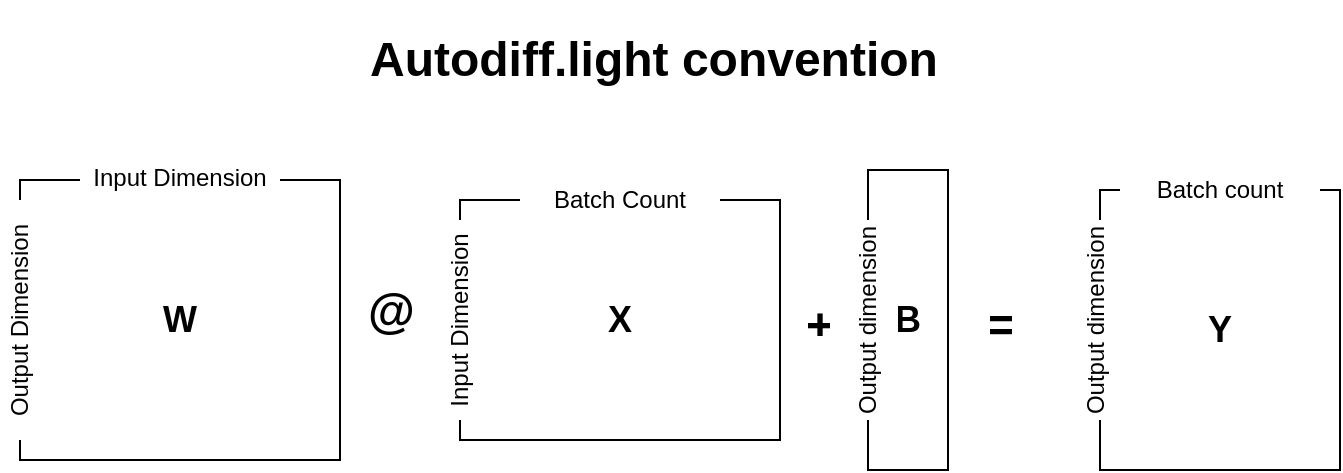 <mxfile version="13.1.0" type="device"><diagram id="wdg_Dm2m2atyUymffFpb" name="Page-1"><mxGraphModel dx="911" dy="655" grid="1" gridSize="10" guides="1" tooltips="1" connect="1" arrows="1" fold="1" page="1" pageScale="1" pageWidth="850" pageHeight="1100" math="0" shadow="0"><root><mxCell id="0"/><mxCell id="1" parent="0"/><mxCell id="YqcnESDO3AxXNk9oKbam-1" value="&lt;font style=&quot;font-size: 18px&quot;&gt;&lt;b&gt;X&lt;/b&gt;&lt;/font&gt;" style="rounded=0;whiteSpace=wrap;html=1;" vertex="1" parent="1"><mxGeometry x="310" y="240" width="160" height="120" as="geometry"/></mxCell><mxCell id="YqcnESDO3AxXNk9oKbam-2" value="Batch Count" style="text;html=1;strokeColor=none;fillColor=#ffffff;align=center;verticalAlign=middle;whiteSpace=wrap;rounded=0;" vertex="1" parent="1"><mxGeometry x="340" y="230" width="100" height="20" as="geometry"/></mxCell><mxCell id="YqcnESDO3AxXNk9oKbam-3" value="Input Dimension" style="text;html=1;strokeColor=none;fillColor=#ffffff;align=center;verticalAlign=middle;whiteSpace=wrap;rounded=0;horizontal=0;" vertex="1" parent="1"><mxGeometry x="305" y="250" width="10" height="100" as="geometry"/></mxCell><mxCell id="YqcnESDO3AxXNk9oKbam-4" value="&lt;font style=&quot;font-size: 18px&quot;&gt;&lt;b&gt;W&lt;/b&gt;&lt;/font&gt;" style="rounded=0;whiteSpace=wrap;html=1;" vertex="1" parent="1"><mxGeometry x="90" y="230" width="160" height="140" as="geometry"/></mxCell><mxCell id="YqcnESDO3AxXNk9oKbam-5" value="Input Dimension" style="text;html=1;strokeColor=none;fillColor=#ffffff;align=center;verticalAlign=middle;whiteSpace=wrap;rounded=0;" vertex="1" parent="1"><mxGeometry x="120" y="219" width="100" height="20" as="geometry"/></mxCell><mxCell id="YqcnESDO3AxXNk9oKbam-6" value="Output Dimension" style="text;html=1;strokeColor=none;fillColor=#ffffff;align=center;verticalAlign=middle;whiteSpace=wrap;rounded=0;horizontal=0;" vertex="1" parent="1"><mxGeometry x="80" y="240" width="20" height="120" as="geometry"/></mxCell><mxCell id="YqcnESDO3AxXNk9oKbam-8" value="&lt;h1&gt;Autodiff.light convention&lt;/h1&gt;" style="text;html=1;strokeColor=none;fillColor=none;spacing=5;spacingTop=-20;whiteSpace=wrap;overflow=hidden;rounded=0;" vertex="1" parent="1"><mxGeometry x="260" y="150" width="330" height="50" as="geometry"/></mxCell><mxCell id="YqcnESDO3AxXNk9oKbam-10" value="&lt;font style=&quot;font-size: 18px&quot;&gt;&lt;b&gt;Y&lt;/b&gt;&lt;/font&gt;" style="rounded=0;whiteSpace=wrap;html=1;" vertex="1" parent="1"><mxGeometry x="630" y="235" width="120" height="140" as="geometry"/></mxCell><mxCell id="YqcnESDO3AxXNk9oKbam-11" value="Batch count" style="text;html=1;strokeColor=none;fillColor=#ffffff;align=center;verticalAlign=middle;whiteSpace=wrap;rounded=0;" vertex="1" parent="1"><mxGeometry x="640" y="225" width="100" height="20" as="geometry"/></mxCell><mxCell id="YqcnESDO3AxXNk9oKbam-13" value="&lt;font style=&quot;font-size: 18px&quot;&gt;&lt;b&gt;B&lt;/b&gt;&lt;/font&gt;" style="rounded=0;whiteSpace=wrap;html=1;" vertex="1" parent="1"><mxGeometry x="514" y="225" width="40" height="150" as="geometry"/></mxCell><mxCell id="YqcnESDO3AxXNk9oKbam-14" value="Output dimension" style="text;html=1;strokeColor=none;fillColor=#ffffff;align=center;verticalAlign=middle;whiteSpace=wrap;rounded=0;horizontal=0;" vertex="1" parent="1"><mxGeometry x="499" y="250" width="30" height="100" as="geometry"/></mxCell><mxCell id="YqcnESDO3AxXNk9oKbam-17" value="Output dimension" style="text;html=1;strokeColor=none;fillColor=#ffffff;align=center;verticalAlign=middle;whiteSpace=wrap;rounded=0;horizontal=0;" vertex="1" parent="1"><mxGeometry x="613" y="250" width="30" height="100" as="geometry"/></mxCell><mxCell id="YqcnESDO3AxXNk9oKbam-18" value="&lt;h1&gt;&lt;span&gt;=&lt;/span&gt;&lt;br&gt;&lt;/h1&gt;" style="text;html=1;strokeColor=none;fillColor=none;spacing=5;spacingTop=-20;whiteSpace=wrap;overflow=hidden;rounded=0;align=center;verticalAlign=middle;" vertex="1" parent="1"><mxGeometry x="570" y="287.5" width="20" height="25" as="geometry"/></mxCell><mxCell id="YqcnESDO3AxXNk9oKbam-19" value="&lt;h1&gt;&lt;span&gt;+&lt;/span&gt;&lt;br&gt;&lt;/h1&gt;" style="text;html=1;strokeColor=none;fillColor=none;spacing=5;spacingTop=-20;whiteSpace=wrap;overflow=hidden;rounded=0;align=center;verticalAlign=middle;" vertex="1" parent="1"><mxGeometry x="479" y="287.5" width="20" height="25" as="geometry"/></mxCell><mxCell id="YqcnESDO3AxXNk9oKbam-20" value="&lt;h1&gt;&lt;span&gt;@&lt;/span&gt;&lt;br&gt;&lt;/h1&gt;" style="text;html=1;strokeColor=none;fillColor=none;spacing=5;spacingTop=-20;whiteSpace=wrap;overflow=hidden;rounded=0;align=center;verticalAlign=middle;" vertex="1" parent="1"><mxGeometry x="260" y="280" width="30" height="40" as="geometry"/></mxCell></root></mxGraphModel></diagram></mxfile>